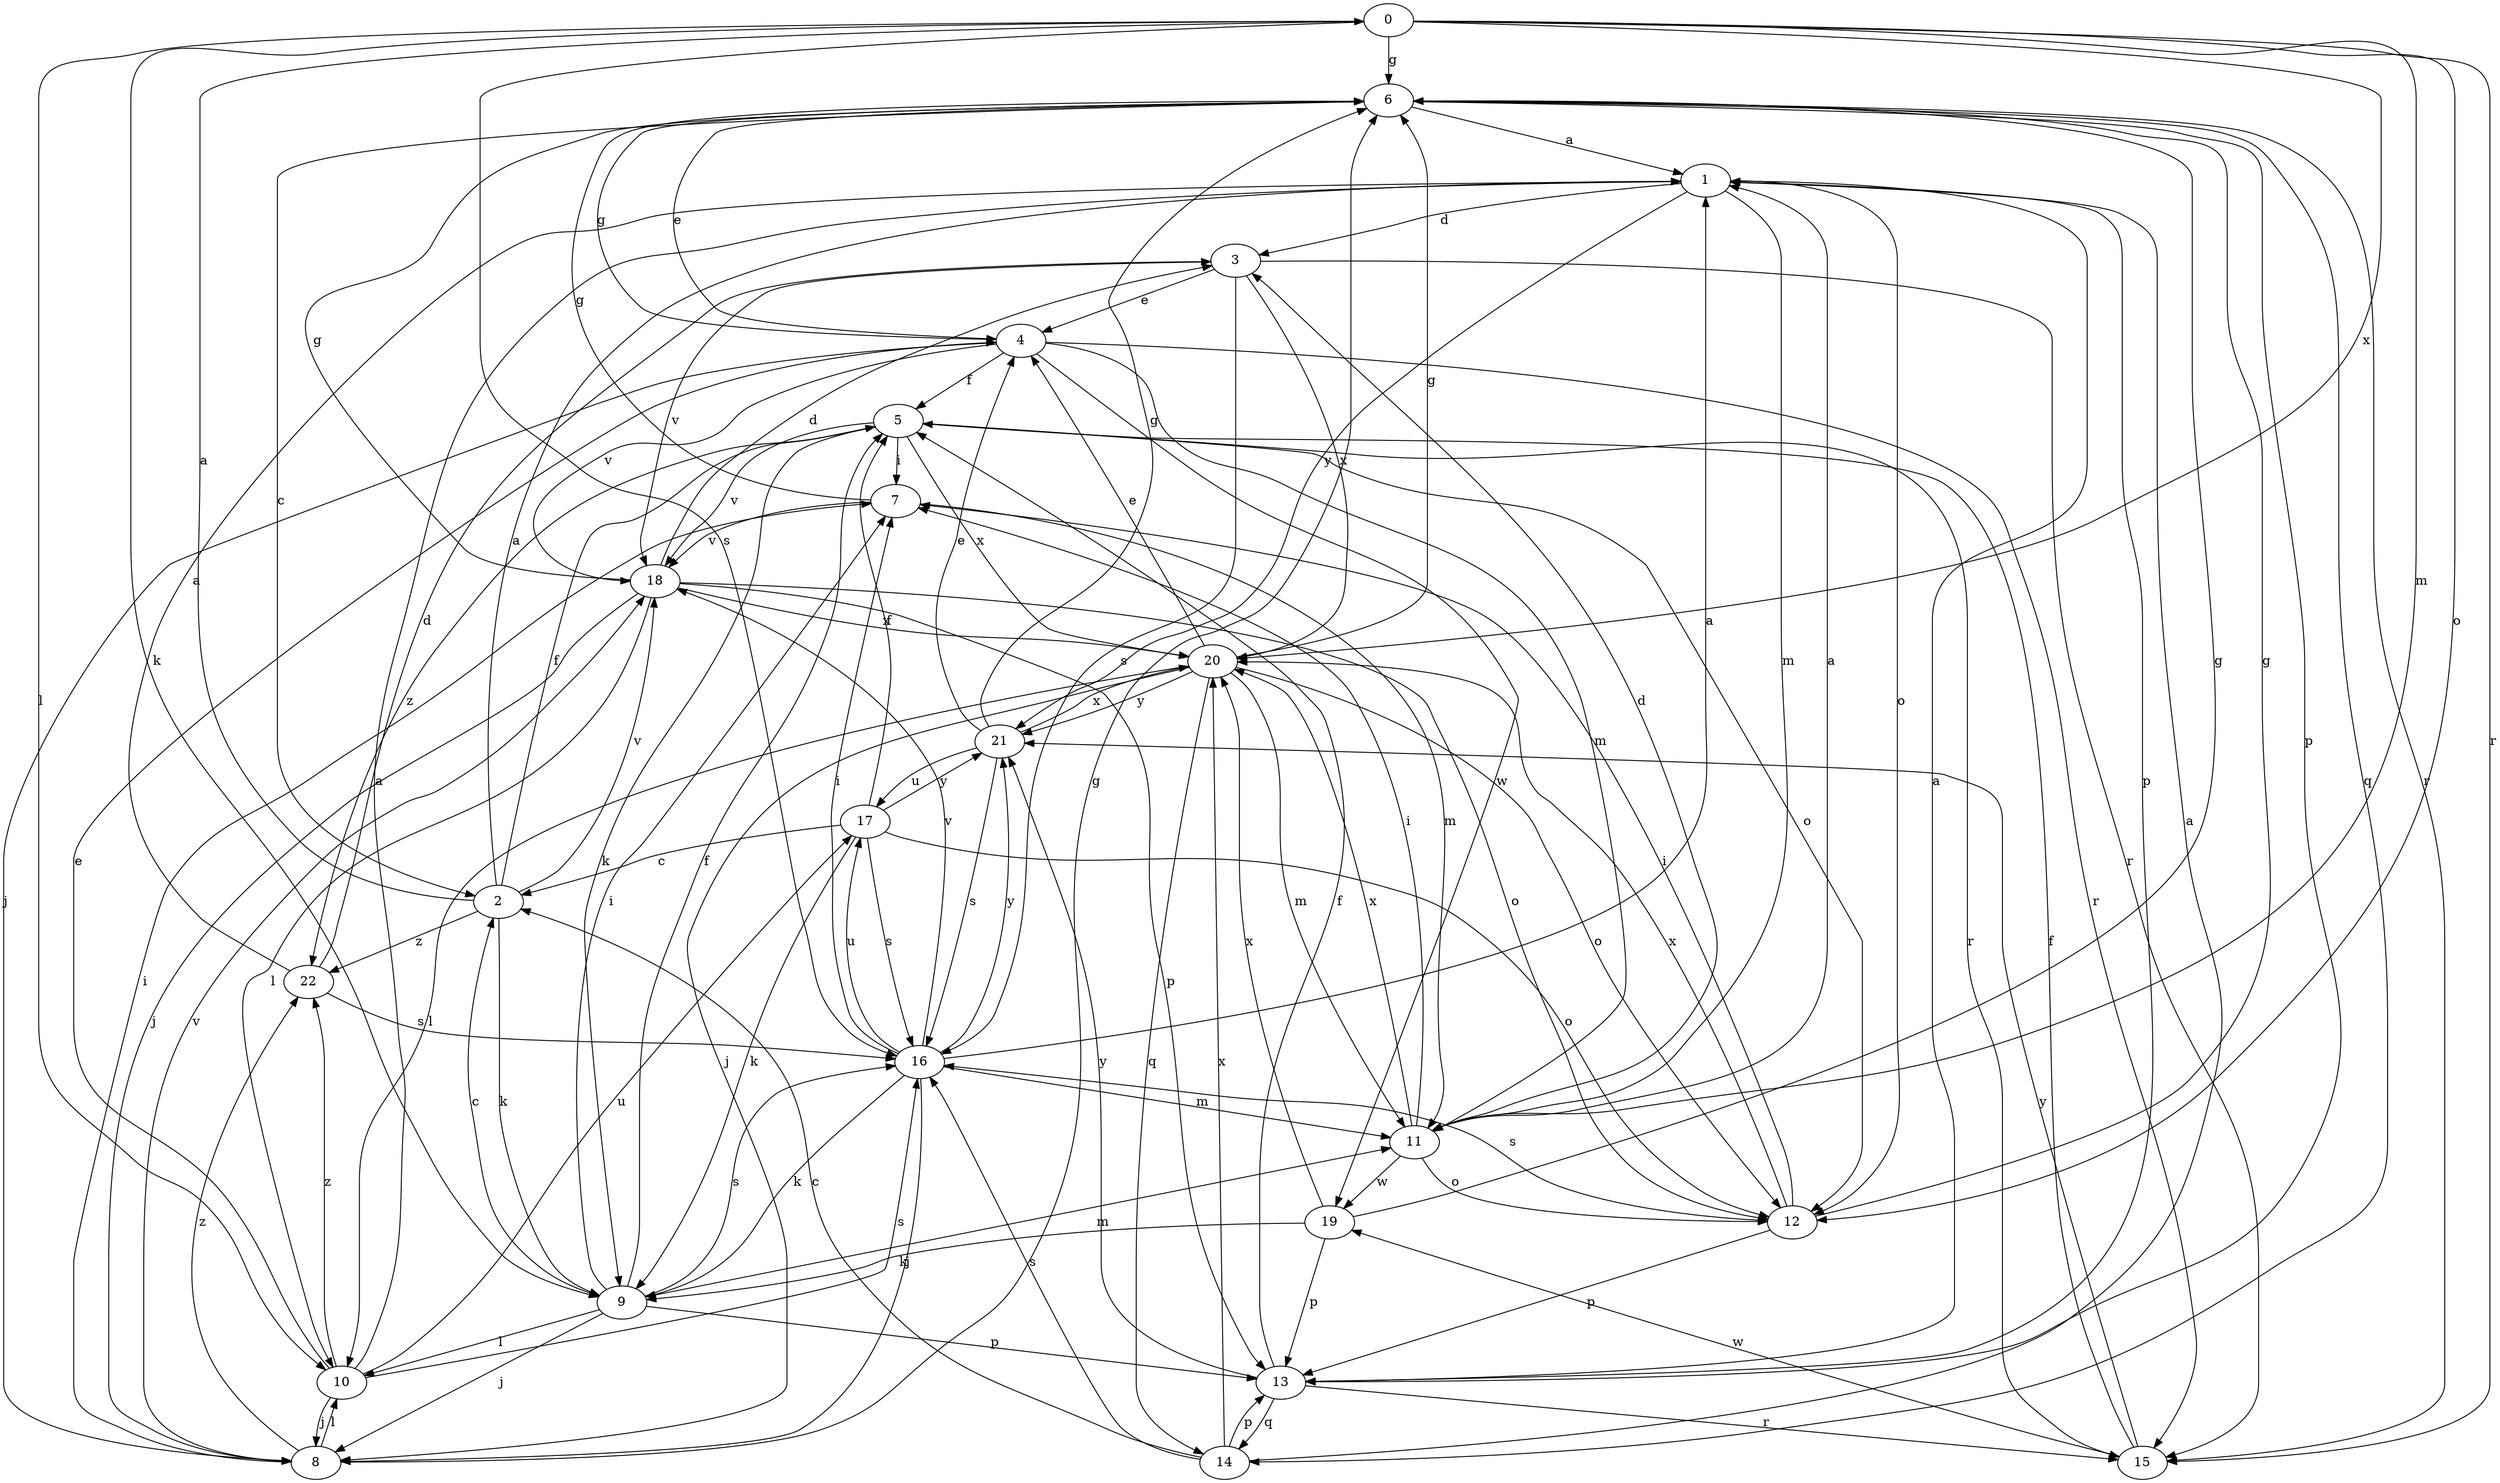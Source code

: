 strict digraph  {
0;
1;
2;
3;
4;
5;
6;
7;
8;
9;
10;
11;
12;
13;
14;
15;
16;
17;
18;
19;
20;
21;
22;
0 -> 6  [label=g];
0 -> 9  [label=k];
0 -> 10  [label=l];
0 -> 11  [label=m];
0 -> 12  [label=o];
0 -> 15  [label=r];
0 -> 16  [label=s];
0 -> 20  [label=x];
1 -> 3  [label=d];
1 -> 11  [label=m];
1 -> 12  [label=o];
1 -> 13  [label=p];
1 -> 21  [label=y];
2 -> 0  [label=a];
2 -> 1  [label=a];
2 -> 5  [label=f];
2 -> 9  [label=k];
2 -> 18  [label=v];
2 -> 22  [label=z];
3 -> 4  [label=e];
3 -> 15  [label=r];
3 -> 16  [label=s];
3 -> 18  [label=v];
3 -> 20  [label=x];
4 -> 5  [label=f];
4 -> 6  [label=g];
4 -> 8  [label=j];
4 -> 11  [label=m];
4 -> 15  [label=r];
4 -> 18  [label=v];
4 -> 19  [label=w];
5 -> 7  [label=i];
5 -> 9  [label=k];
5 -> 12  [label=o];
5 -> 15  [label=r];
5 -> 18  [label=v];
5 -> 20  [label=x];
5 -> 22  [label=z];
6 -> 1  [label=a];
6 -> 2  [label=c];
6 -> 4  [label=e];
6 -> 13  [label=p];
6 -> 14  [label=q];
6 -> 15  [label=r];
7 -> 6  [label=g];
7 -> 11  [label=m];
7 -> 18  [label=v];
8 -> 6  [label=g];
8 -> 7  [label=i];
8 -> 10  [label=l];
8 -> 18  [label=v];
8 -> 22  [label=z];
9 -> 2  [label=c];
9 -> 5  [label=f];
9 -> 7  [label=i];
9 -> 8  [label=j];
9 -> 10  [label=l];
9 -> 11  [label=m];
9 -> 13  [label=p];
9 -> 16  [label=s];
10 -> 1  [label=a];
10 -> 4  [label=e];
10 -> 8  [label=j];
10 -> 16  [label=s];
10 -> 17  [label=u];
10 -> 22  [label=z];
11 -> 1  [label=a];
11 -> 3  [label=d];
11 -> 7  [label=i];
11 -> 12  [label=o];
11 -> 19  [label=w];
11 -> 20  [label=x];
12 -> 6  [label=g];
12 -> 7  [label=i];
12 -> 13  [label=p];
12 -> 16  [label=s];
12 -> 20  [label=x];
13 -> 1  [label=a];
13 -> 5  [label=f];
13 -> 14  [label=q];
13 -> 15  [label=r];
13 -> 21  [label=y];
14 -> 1  [label=a];
14 -> 2  [label=c];
14 -> 13  [label=p];
14 -> 16  [label=s];
14 -> 20  [label=x];
15 -> 5  [label=f];
15 -> 19  [label=w];
15 -> 21  [label=y];
16 -> 1  [label=a];
16 -> 7  [label=i];
16 -> 8  [label=j];
16 -> 9  [label=k];
16 -> 11  [label=m];
16 -> 17  [label=u];
16 -> 18  [label=v];
16 -> 21  [label=y];
17 -> 2  [label=c];
17 -> 5  [label=f];
17 -> 9  [label=k];
17 -> 12  [label=o];
17 -> 16  [label=s];
17 -> 21  [label=y];
18 -> 3  [label=d];
18 -> 6  [label=g];
18 -> 8  [label=j];
18 -> 10  [label=l];
18 -> 12  [label=o];
18 -> 13  [label=p];
18 -> 20  [label=x];
19 -> 6  [label=g];
19 -> 9  [label=k];
19 -> 13  [label=p];
19 -> 20  [label=x];
20 -> 4  [label=e];
20 -> 6  [label=g];
20 -> 8  [label=j];
20 -> 10  [label=l];
20 -> 11  [label=m];
20 -> 12  [label=o];
20 -> 14  [label=q];
20 -> 21  [label=y];
21 -> 4  [label=e];
21 -> 6  [label=g];
21 -> 16  [label=s];
21 -> 17  [label=u];
21 -> 20  [label=x];
22 -> 1  [label=a];
22 -> 3  [label=d];
22 -> 16  [label=s];
}
